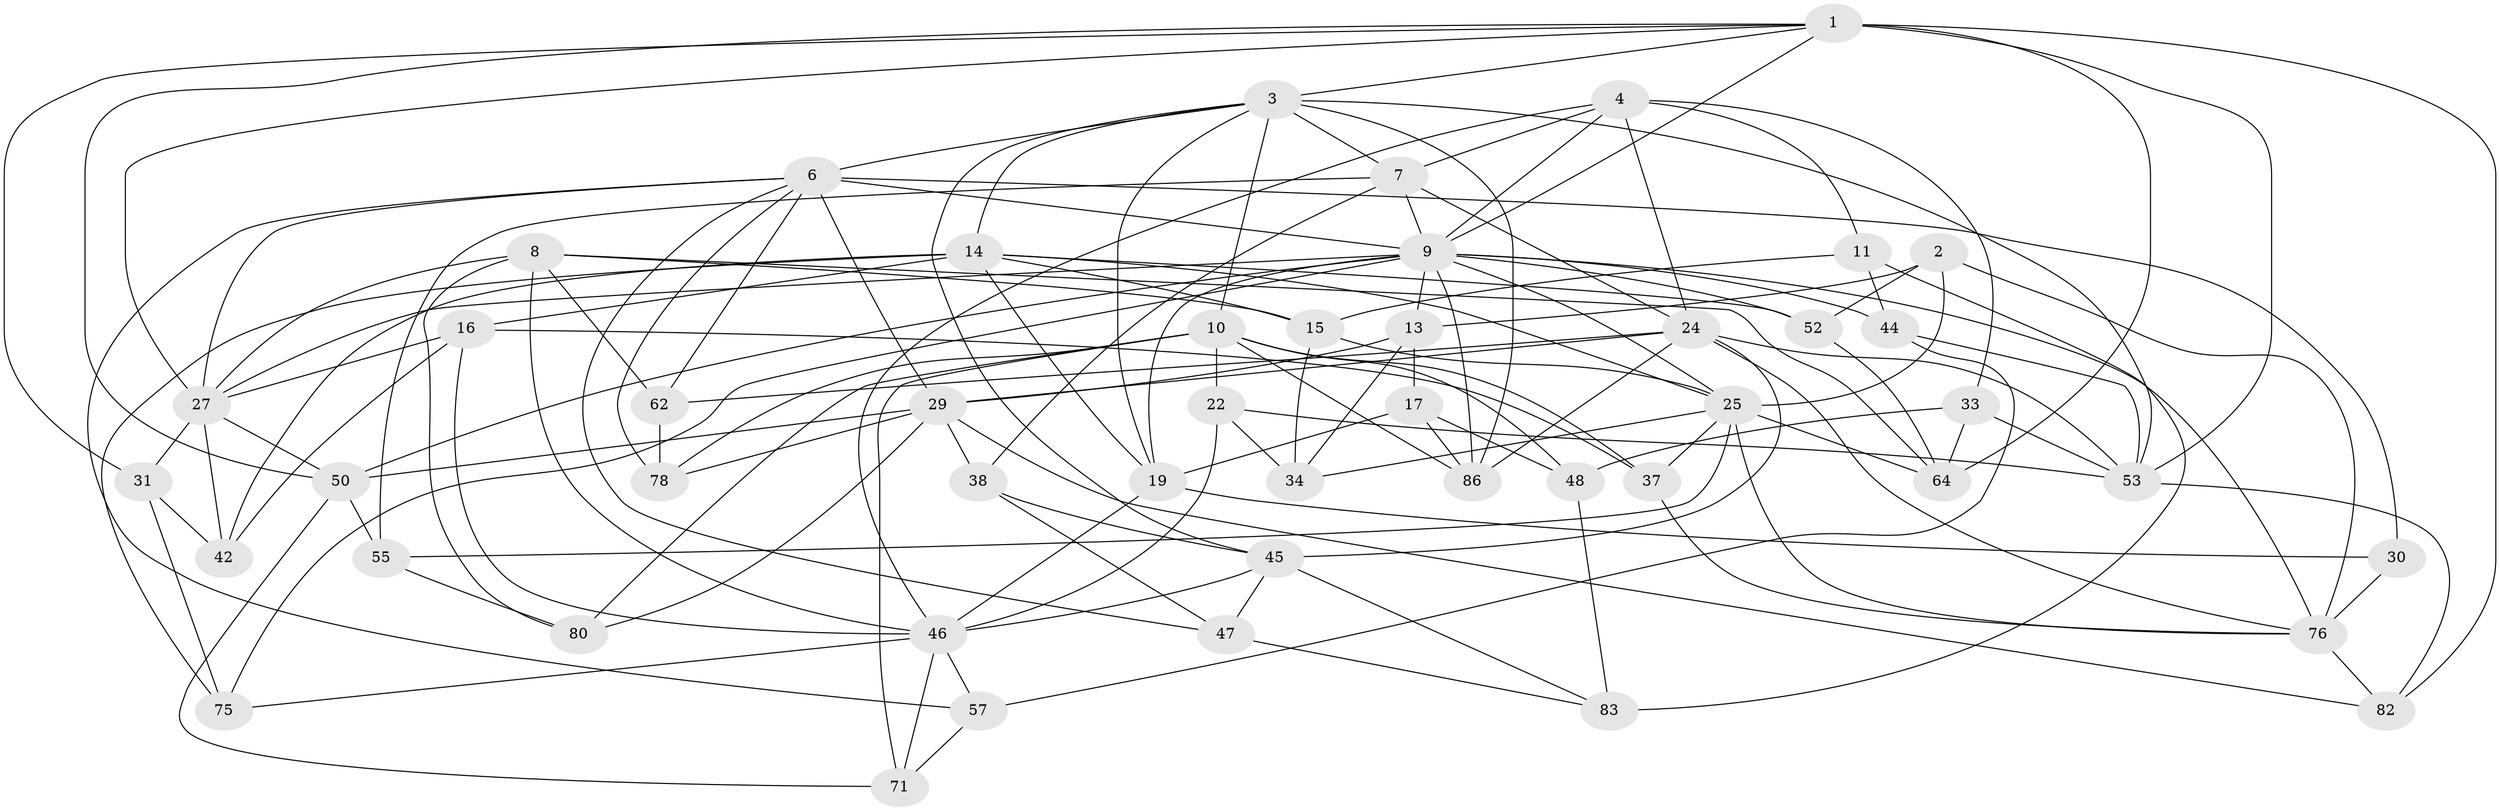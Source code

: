 // original degree distribution, {4: 1.0}
// Generated by graph-tools (version 1.1) at 2025/16/03/09/25 04:16:13]
// undirected, 48 vertices, 134 edges
graph export_dot {
graph [start="1"]
  node [color=gray90,style=filled];
  1 [super="+23+12"];
  2;
  3 [super="+5"];
  4 [super="+58"];
  6 [super="+21"];
  7 [super="+54"];
  8 [super="+91"];
  9 [super="+51+18"];
  10 [super="+20+88"];
  11;
  13 [super="+84"];
  14 [super="+39"];
  15 [super="+69"];
  16 [super="+59"];
  17;
  19 [super="+26"];
  22;
  24 [super="+90+85"];
  25 [super="+35+61"];
  27 [super="+60+49"];
  29 [super="+66"];
  30;
  31;
  33;
  34;
  37;
  38;
  42;
  44;
  45 [super="+72"];
  46 [super="+73+56"];
  47;
  48;
  50 [super="+70"];
  52;
  53 [super="+65"];
  55;
  57;
  62;
  64 [super="+79"];
  71;
  75;
  76 [super="+89+93"];
  78;
  80;
  82;
  83;
  86 [super="+92"];
  1 -- 64 [weight=2];
  1 -- 9 [weight=2];
  1 -- 31;
  1 -- 27;
  1 -- 50;
  1 -- 3;
  1 -- 82;
  1 -- 53;
  2 -- 13;
  2 -- 76;
  2 -- 52;
  2 -- 25;
  3 -- 19;
  3 -- 45;
  3 -- 10;
  3 -- 6;
  3 -- 7;
  3 -- 14;
  3 -- 53 [weight=2];
  3 -- 86;
  4 -- 7;
  4 -- 24;
  4 -- 33;
  4 -- 11;
  4 -- 46;
  4 -- 9;
  6 -- 30;
  6 -- 62;
  6 -- 9 [weight=2];
  6 -- 57;
  6 -- 78;
  6 -- 47;
  6 -- 27;
  6 -- 29;
  7 -- 55;
  7 -- 38;
  7 -- 24;
  7 -- 9;
  8 -- 64;
  8 -- 15;
  8 -- 80;
  8 -- 27;
  8 -- 62;
  8 -- 46;
  9 -- 52;
  9 -- 75;
  9 -- 86 [weight=2];
  9 -- 44;
  9 -- 76;
  9 -- 50;
  9 -- 19;
  9 -- 25;
  9 -- 27;
  9 -- 13 [weight=2];
  10 -- 37;
  10 -- 78;
  10 -- 48;
  10 -- 80;
  10 -- 22;
  10 -- 71;
  10 -- 86;
  11 -- 83;
  11 -- 44;
  11 -- 15;
  13 -- 17;
  13 -- 29;
  13 -- 34;
  14 -- 42;
  14 -- 15;
  14 -- 19;
  14 -- 16;
  14 -- 52;
  14 -- 25;
  14 -- 75;
  15 -- 25 [weight=2];
  15 -- 34;
  16 -- 37;
  16 -- 42;
  16 -- 27;
  16 -- 46 [weight=2];
  17 -- 19;
  17 -- 48;
  17 -- 86;
  19 -- 46;
  19 -- 30;
  22 -- 53;
  22 -- 34;
  22 -- 46;
  24 -- 53;
  24 -- 86;
  24 -- 62;
  24 -- 76;
  24 -- 45;
  24 -- 29;
  25 -- 37;
  25 -- 76;
  25 -- 64;
  25 -- 55;
  25 -- 34;
  27 -- 42;
  27 -- 31;
  27 -- 50;
  29 -- 82;
  29 -- 50;
  29 -- 80;
  29 -- 38;
  29 -- 78;
  30 -- 76 [weight=2];
  31 -- 75;
  31 -- 42;
  33 -- 48;
  33 -- 64;
  33 -- 53;
  37 -- 76;
  38 -- 47;
  38 -- 45;
  44 -- 57;
  44 -- 53;
  45 -- 83;
  45 -- 47;
  45 -- 46;
  46 -- 57;
  46 -- 75;
  46 -- 71;
  47 -- 83;
  48 -- 83;
  50 -- 55;
  50 -- 71;
  52 -- 64;
  53 -- 82;
  55 -- 80;
  57 -- 71;
  62 -- 78;
  76 -- 82;
}
